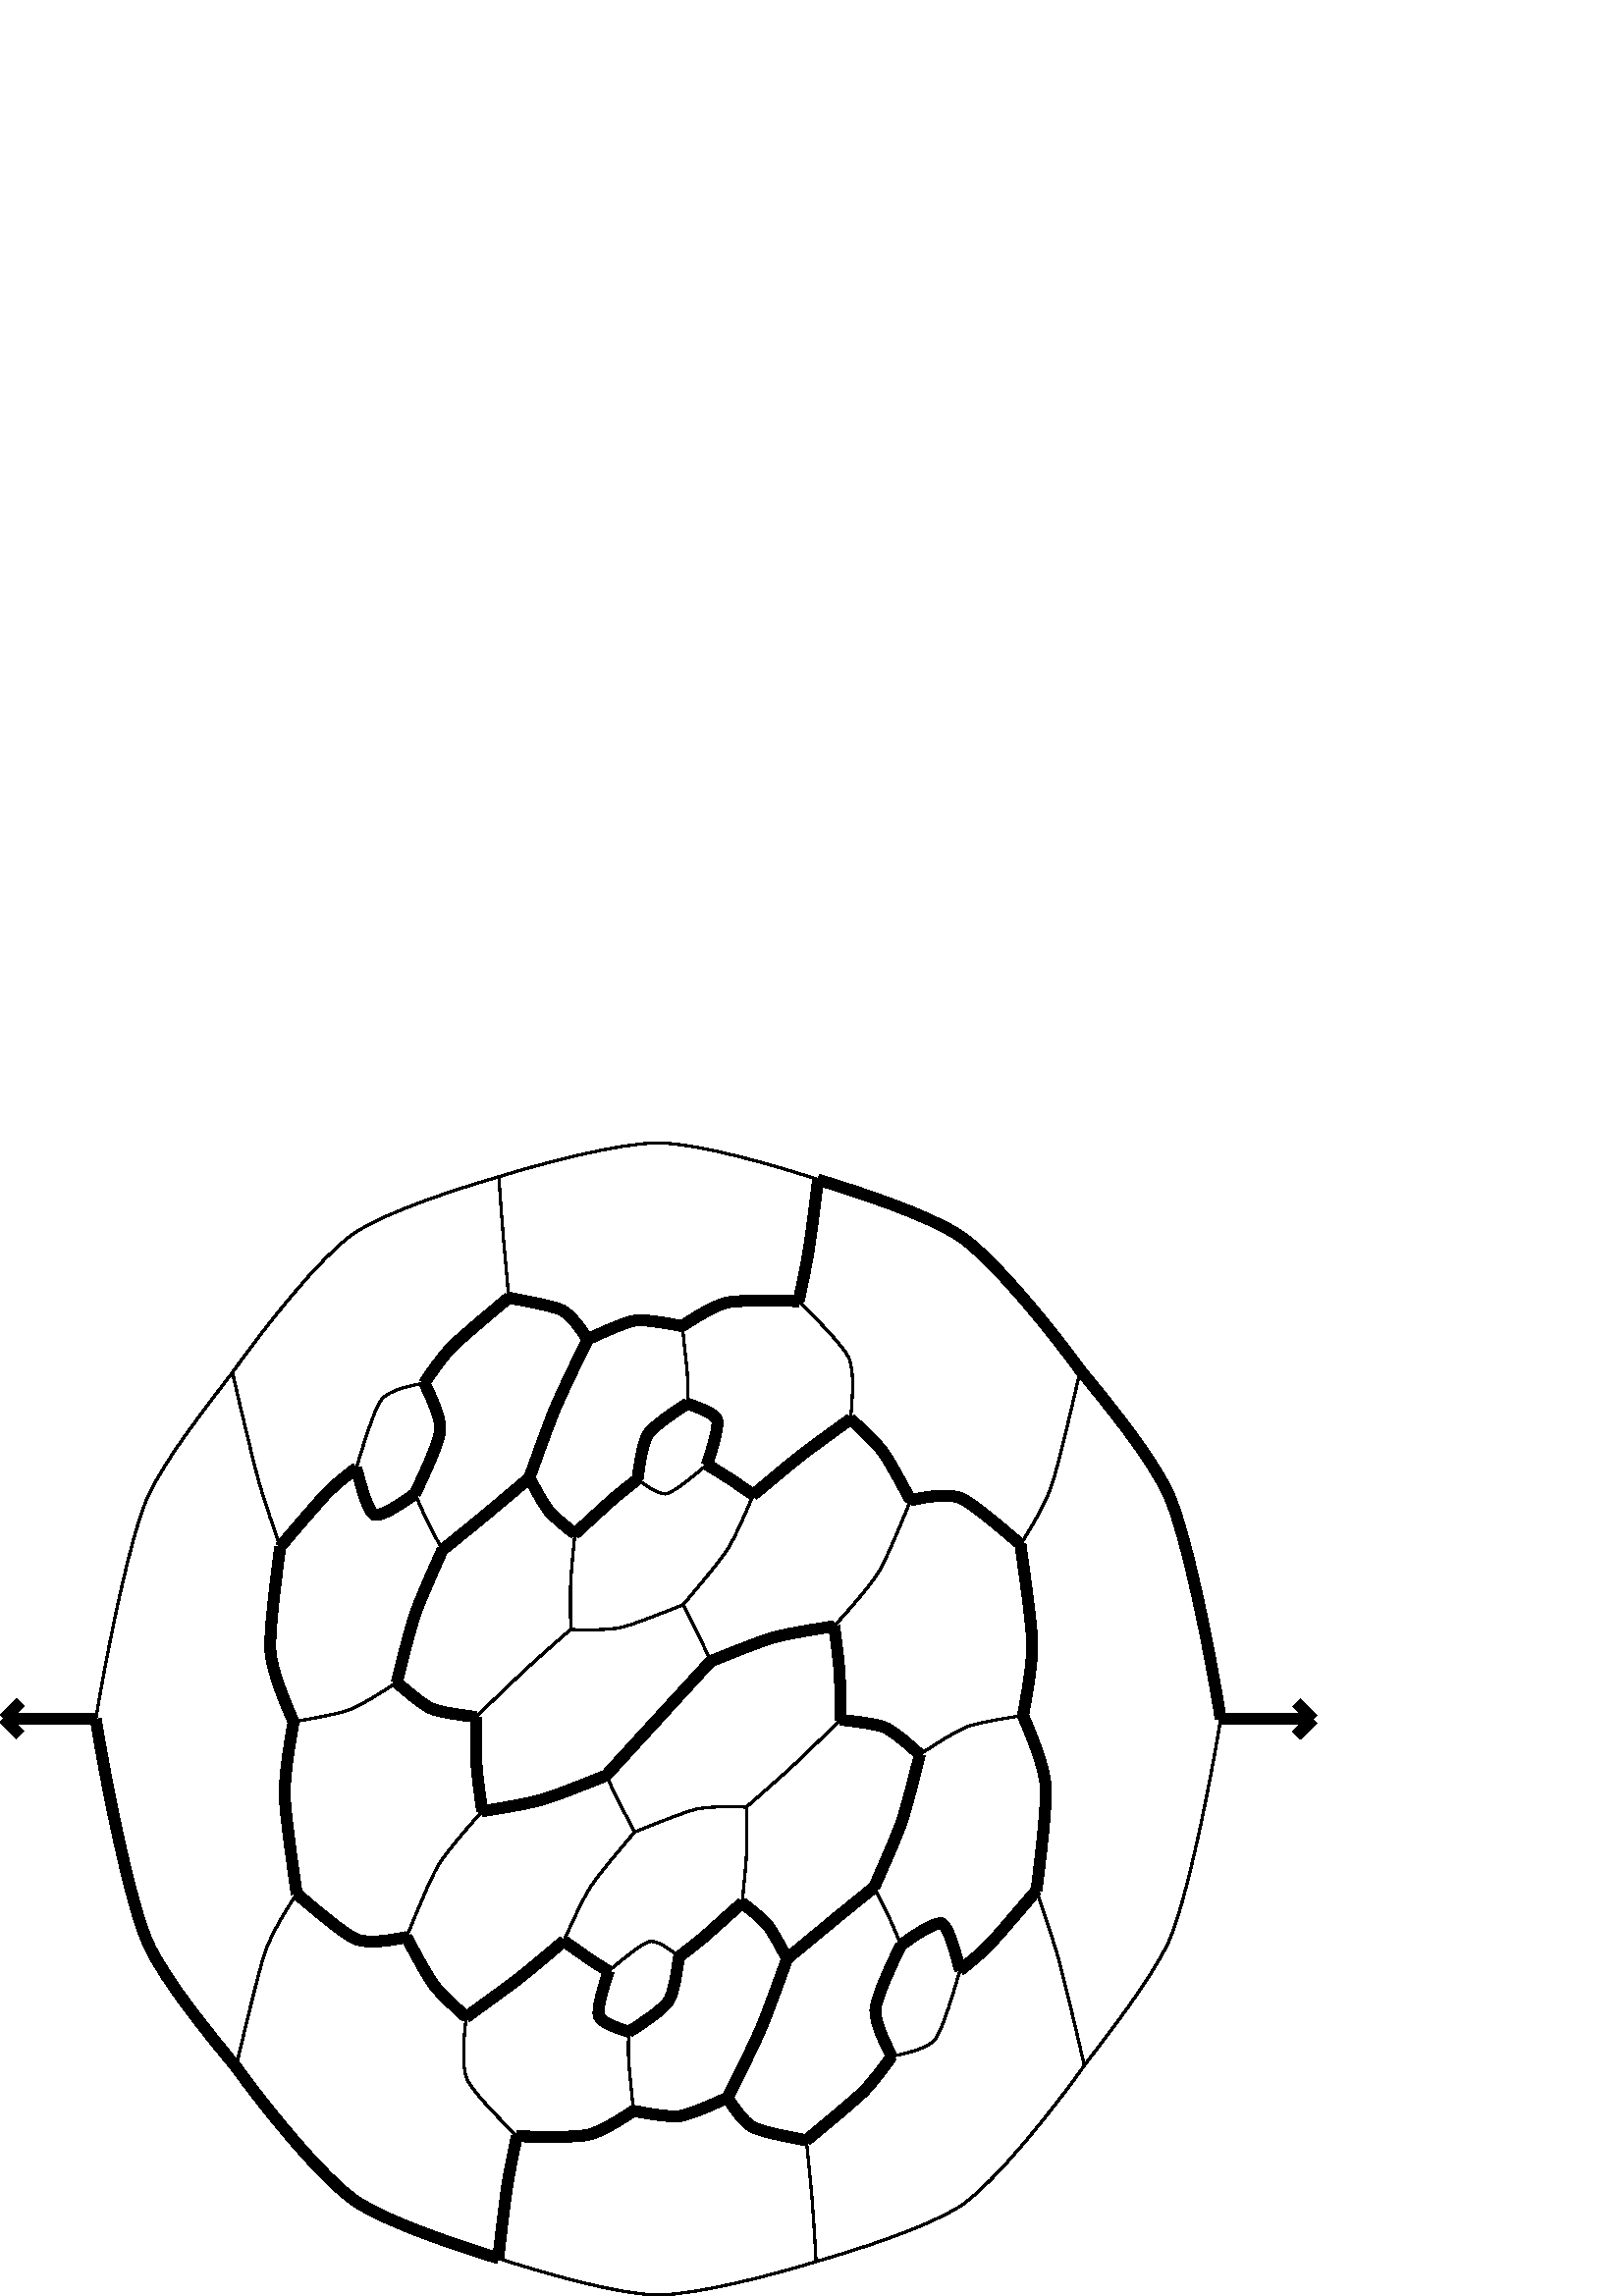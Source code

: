 %!PS-Adobe-3.0 EPSF-3.0
%%Pages: 1
%%DocumentData: Clean7Bit
%%LanguageLevel: 2
%%BoundingBox: 0 -1 483 424
%%EndComments
%%BeginProlog
save
50 dict begin
/q { gsave } bind def
/Q { grestore } bind def
/cm { 6 array astore concat } bind def
/w { setlinewidth } bind def
/J { setlinecap } bind def
/j { setlinejoin } bind def
/M { setmiterlimit } bind def
/d { setdash } bind def
/m { moveto } bind def
/l { lineto } bind def
/c { curveto } bind def
/h { closepath } bind def
/re { exch dup neg 3 1 roll 5 3 roll moveto 0 rlineto
      0 exch rlineto 0 rlineto closepath } bind def
/S { stroke } bind def
/f { fill } bind def
/f* { eofill } bind def
/n { newpath } bind def
/W { clip } bind def
/W* { eoclip } bind def
/BT { } bind def
/ET { } bind def
/pdfmark where { pop globaldict /?pdfmark /exec load put }
    { globaldict begin /?pdfmark /pop load def /pdfmark
    /cleartomark load def end } ifelse
/BDC { mark 3 1 roll /BDC pdfmark } bind def
/EMC { mark /EMC pdfmark } bind def
/cairo_store_point { /cairo_point_y exch def /cairo_point_x exch def } def
/Tj { show currentpoint cairo_store_point } bind def
/TJ {
  {
    dup
    type /stringtype eq
    { show } { -0.001 mul 0 cairo_font_matrix dtransform rmoveto } ifelse
  } forall
  currentpoint cairo_store_point
} bind def
/cairo_selectfont { cairo_font_matrix aload pop pop pop 0 0 6 array astore
    cairo_font exch selectfont cairo_point_x cairo_point_y moveto } bind def
/Tf { pop /cairo_font exch def /cairo_font_matrix where
      { pop cairo_selectfont } if } bind def
/Td { matrix translate cairo_font_matrix matrix concatmatrix dup
      /cairo_font_matrix exch def dup 4 get exch 5 get cairo_store_point
      /cairo_font where { pop cairo_selectfont } if } bind def
/Tm { 2 copy 8 2 roll 6 array astore /cairo_font_matrix exch def
      cairo_store_point /cairo_font where { pop cairo_selectfont } if } bind def
/g { setgray } bind def
/rg { setrgbcolor } bind def
/d1 { setcachedevice } bind def
%%EndProlog
%%BeginSetup
%%EndSetup
%%Page: 1 1
%%BeginPageSetup
%%PageBoundingBox: 0 -1 483 424
%%EndPageSetup
q 0 -1 483 425 rectclip q
0 g
447.57 211.695 m 481.422 211.535 l f
4 w
0 J
0 j
[] 0.0 d
4 M q 1 0 0 -1 0 423.285 cm
447.57 211.59 m 481.422 211.75 l S Q
481.422 211.535 m 475.41 205.578 l f
q 1 0 0 -1 0 423.285 cm
481.422 211.75 m 475.41 217.707 l S Q
481.422 211.535 m 475.469 217.547 l f
q 1 0 0 -1 0 423.285 cm
481.422 211.75 m 475.469 205.738 l S Q
35.121 211.512 m 1.422 211.715 l f
q 1 0 0 -1 0 423.285 cm
35.121 211.773 m 1.422 211.57 l S Q
1.422 211.715 m 7.418 217.637 l f
q 1 0 0 -1 0 423.285 cm
1.422 211.57 m 7.418 205.648 l S Q
1.422 211.715 m 7.344 205.723 l f
q 1 0 0 -1 0 423.285 cm
1.422 211.57 m 7.344 217.562 l S Q
0.8 w
q 1 0 0 -1 0 423.285 cm
130.648 119.688 m 132.934 112.066 137.102 98.055 139.949 94.477 c S Q
q 1 0 0 -1 0 423.285 cm
139.949 94.477 m 142.793 90.898 151.117 89.301 155.629 88.465 c S Q
4 w
q 1 0 0 -1 0 423.285 cm
130.648 119.688 m 128.078 121.602 123.125 125.441 119.906 128.781 c S Q
q 1 0 0 -1 0 423.285 cm
119.906 128.781 m 116.688 132.121 107.668 142.715 102.707 148.562 c S Q
q 1 0 0 -1 0 423.285 cm
130.648 119.688 m 132.148 125.406 134.824 135.723 137.293 136.742 c S Q
q 1 0 0 -1 0 423.285 cm
137.293 136.742 m 139.766 137.766 147.859 132.133 152.191 129.059 c S Q
q 1 0 0 -1 0 423.285 cm
155.629 88.465 m 157.781 93.039 161.793 101.18 161.391 105.805 c S Q
q 1 0 0 -1 0 423.285 cm
161.391 105.805 m 160.984 110.434 155.25 122.59 152.191 129.059 c S Q
q 1 0 0 -1 0 423.285 cm
155.629 88.465 m 157.836 85.004 162.316 78.523 165.934 74.957 c S Q
q 1 0 0 -1 0 423.285 cm
165.934 74.957 m 169.547 71.391 180.5 62.234 186.5 57.191 c S Q
0.8 w
q 1 0 0 -1 0 423.285 cm
102.707 148.562 m 100.781 142.902 97.051 132.156 94.988 124.887 c S Q
q 1 0 0 -1 0 423.285 cm
94.988 124.887 m 92.922 117.617 87.922 96.379 85.242 84.598 c S Q
4 w
q 1 0 0 -1 0 423.285 cm
102.707 148.562 m 101.363 159.414 98.66 179.375 99.16 186.801 c S Q
q 1 0 0 -1 0 423.285 cm
99.16 186.801 m 99.66 194.227 104.832 206.344 107.641 212.719 c S Q
0.8 w
q 1 0 0 -1 0 423.285 cm
152.191 129.059 m 153.23 131.547 155.125 135.914 156.262 138.277 c S Q
q 1 0 0 -1 0 423.285 cm
156.262 138.277 m 157.398 140.641 160.523 146.57 162.223 149.652 c S Q
4 w
q 1 0 0 -1 0 423.285 cm
186.5 57.191 m 192.266 58.305 202.711 60.098 206.07 61.793 c S Q
q 1 0 0 -1 0 423.285 cm
206.07 61.793 m 209.43 63.488 213.477 69.312 215.488 72.426 c S Q
0.8 w
q 1 0 0 -1 0 423.285 cm
186.5 57.191 m 186.141 52.602 185.367 43.777 184.879 38.676 c S Q
q 1 0 0 -1 0 423.285 cm
184.879 38.676 m 184.395 33.578 183.383 20.215 182.934 12.816 c S Q
q 1 0 0 -1 0 423.285 cm
85.242 84.598 m 96.273 68.887 117.738 41.641 129.891 33.496 c S Q
q 1 0 0 -1 0 423.285 cm
129.891 33.496 m 142.047 25.352 169.426 16.707 182.934 12.816 c S Q
q 1 0 0 -1 0 423.285 cm
85.242 84.598 m 77.125 95.258 60.715 115.906 54.262 130.031 c S Q
q 1 0 0 -1 0 423.285 cm
54.262 130.031 m 47.809 144.152 39.156 187.094 35.121 211.773 c S Q
4 w
q 1 0 0 -1 0 423.285 cm
107.641 212.719 m 106.41 219.539 104.238 232.176 104.406 239.453 c S Q
q 1 0 0 -1 0 423.285 cm
104.406 239.453 m 104.574 246.727 107.328 265.641 108.797 275.816 c S Q
0.8 w
q 1 0 0 -1 0 423.285 cm
107.641 212.719 m 113.277 211.711 123.66 209.922 128.004 208.324 c S Q
q 1 0 0 -1 0 423.285 cm
128.004 208.324 m 132.352 206.727 140.887 201.281 145.477 198.25 c S Q
4 w
q 1 0 0 -1 0 423.285 cm
162.223 149.652 m 159.387 156.027 154.133 167.656 152.219 173.23 c S Q
q 1 0 0 -1 0 423.285 cm
152.219 173.23 m 150.301 178.801 147.188 191.469 145.477 198.25 c S Q
q 1 0 0 -1 0 423.285 cm
162.223 149.652 m 166.855 145.957 175.332 139.031 178.992 135.988 c S Q
q 1 0 0 -1 0 423.285 cm
178.992 135.988 m 182.648 132.941 190.105 126.668 194.09 123.258 c S Q
q 1 0 0 -1 0 423.285 cm
215.488 72.426 m 212.148 79.281 205.992 91.969 203.551 97.805 c S Q
q 1 0 0 -1 0 423.285 cm
203.551 97.805 m 201.109 103.641 196.566 116.371 194.09 123.258 c S Q
q 1 0 0 -1 0 423.285 cm
215.488 72.426 m 220.344 70.172 229.188 66.016 233.188 65.535 c S Q
q 1 0 0 -1 0 423.285 cm
233.188 65.535 m 237.184 65.055 245.68 66.797 250.168 67.594 c S Q
0.8 w
q 1 0 0 -1 0 423.285 cm
182.934 12.816 m 197.805 8.141 227.121 0.297 241.551 0.402 c S Q
q 1 0 0 -1 0 423.285 cm
241.551 0.402 m 255.98 0.508 285.16 8.887 299.922 13.883 c S Q
4 w
q 1 0 0 -1 0 423.285 cm
35.121 211.773 m 39.156 236.727 47.852 280.133 54.461 294.352 c S Q
q 1 0 0 -1 0 423.285 cm
54.461 294.352 m 61.066 308.574 78.07 328.918 86.52 339.27 c S Q
0.8 w
q 1 0 0 -1 0 423.285 cm
108.797 275.816 m 105.582 280.672 99.68 289.902 97.168 297.285 c S Q
q 1 0 0 -1 0 423.285 cm
97.168 297.285 m 94.656 304.668 89.422 327.16 86.52 339.27 c S Q
4 w
q 1 0 0 -1 0 423.285 cm
108.797 275.816 m 114.844 280.848 125.883 290.422 130.492 292.379 c S Q
q 1 0 0 -1 0 423.285 cm
130.492 292.379 m 135.098 294.34 144.172 292.684 149.02 291.648 c S Q
q 1 0 0 -1 0 423.285 cm
145.477 198.25 m 148.82 201.145 154.887 206.414 158.219 207.848 c S Q
q 1 0 0 -1 0 423.285 cm
158.219 207.848 m 161.551 209.281 170 210.344 174.512 210.914 c S Q
q 1 0 0 -1 0 423.285 cm
194.09 123.258 m 195.93 126.668 199.336 132.965 201.223 135.312 c S Q
q 1 0 0 -1 0 423.285 cm
201.223 135.312 m 203.113 137.66 208.062 141.605 210.801 143.75 c S Q
0.8 w
q 1 0 0 -1 0 423.285 cm
250.168 67.594 m 250.711 72.598 251.734 81.691 251.996 84.965 c S Q
q 1 0 0 -1 0 423.285 cm
251.996 84.965 m 252.254 88.238 252.129 93.348 251.969 96 c S Q
4 w
q 1 0 0 -1 0 423.285 cm
250.168 67.594 m 254.301 64.824 261.883 59.895 266.816 58.91 c S Q
q 1 0 0 -1 0 423.285 cm
266.816 58.91 m 271.746 57.926 285.48 58.285 292.809 58.457 c S Q
q 1 0 0 -1 0 423.285 cm
299.922 13.883 m 299.031 21.512 297.215 35.582 296.371 40.68 c S Q
q 1 0 0 -1 0 423.285 cm
296.371 40.68 m 295.523 45.777 293.785 53.992 292.809 58.457 c S Q
q 1 0 0 -1 0 423.285 cm
299.922 13.883 m 313.359 17.965 339.969 26.551 351.891 34.5 c S Q
q 1 0 0 -1 0 423.285 cm
351.891 34.5 m 363.812 42.449 385.293 68.805 396.102 83.77 c S Q
q 1 0 0 -1 0 423.285 cm
447.57 211.59 m 443.617 186.668 434.926 143.262 428.332 129.02 c S Q
q 1 0 0 -1 0 423.285 cm
428.332 129.02 m 421.738 114.773 404.691 94.27 396.102 83.77 c S Q
0.8 w
q 1 0 0 -1 0 423.285 cm
447.57 211.59 m 443.613 236.207 434.926 279.258 428.496 293.316 c S Q
q 1 0 0 -1 0 423.285 cm
428.496 293.316 m 422.07 307.379 405.754 327.91 397.562 338.75 c S Q
4 w
q 1 0 0 -1 0 423.285 cm
86.52 339.27 m 97.406 354.379 118.695 380.703 130.68 388.656 c S Q
q 1 0 0 -1 0 423.285 cm
130.68 388.656 m 142.664 396.613 169.469 405.363 182.703 409.418 c S Q
q 1 0 0 -1 0 423.285 cm
149.02 291.648 m 151.676 296.652 156.613 305.922 159.129 309.27 c S Q
q 1 0 0 -1 0 423.285 cm
159.129 309.27 m 161.645 312.613 167.676 318.023 170.957 321.004 c S Q
0.8 w
q 1 0 0 -1 0 423.285 cm
149.02 291.648 m 152.066 284.348 157.445 270.902 160.574 265.582 c S Q
q 1 0 0 -1 0 423.285 cm
160.574 265.582 m 163.707 260.262 172.23 250.625 176.816 245.484 c S Q
4 w
q 1 0 0 -1 0 423.285 cm
174.512 210.914 m 174.516 215.738 174.5 224.523 174.738 228.484 c S Q
q 1 0 0 -1 0 423.285 cm
174.738 228.484 m 174.98 232.445 176.145 240.945 176.816 245.484 c S Q
0.8 w
q 1 0 0 -1 0 423.285 cm
174.512 210.914 m 179.488 206.121 188.773 197.188 192.738 193.492 c S Q
q 1 0 0 -1 0 423.285 cm
192.738 193.492 m 196.699 189.801 204.777 182.699 209.242 178.844 c S Q
q 1 0 0 -1 0 423.285 cm
210.801 143.75 m 210.332 148.527 209.414 157.66 209.238 161.695 c S Q
q 1 0 0 -1 0 423.285 cm
209.238 161.695 m 209.066 165.734 209.207 174.148 209.242 178.844 c S Q
4 w
q 1 0 0 -1 0 423.285 cm
210.801 143.75 m 214.703 140.18 221.801 133.605 224.441 131.293 c S Q
q 1 0 0 -1 0 423.285 cm
224.441 131.293 m 227.086 128.98 231.461 125.551 233.754 123.738 c S Q
q 1 0 0 -1 0 423.285 cm
251.969 96 m 247.664 98.859 239.727 104.047 237.641 107.207 c S Q
q 1 0 0 -1 0 423.285 cm
237.641 107.207 m 235.555 110.367 234.391 119.047 233.754 123.738 c S Q
q 1 0 0 -1 0 423.285 cm
251.969 96 m 255.59 97.305 262.125 99.5 262.922 102.07 c S Q
q 1 0 0 -1 0 423.285 cm
262.922 102.07 m 263.719 104.641 260.793 113.637 259.191 118.387 c S Q
0.8 w
q 1 0 0 -1 0 423.285 cm
292.809 58.457 m 298.336 63.969 308.898 74.285 311.191 79.215 c S Q
q 1 0 0 -1 0 423.285 cm
311.191 79.215 m 313.48 84.145 312.441 95.445 311.852 101.684 c S Q
q 1 0 0 -1 0 423.285 cm
396.102 83.77 m 393.285 96.016 388.121 118.477 385.617 125.922 c S Q
q 1 0 0 -1 0 423.285 cm
385.617 125.922 m 383.109 133.367 377.301 142.82 374.16 147.605 c S Q
q 1 0 0 -1 0 423.285 cm
397.562 338.75 m 394.902 327.086 389.852 305.789 387.777 298.531 c S Q
q 1 0 0 -1 0 423.285 cm
387.777 298.531 m 385.703 291.273 381.996 280.453 380.047 274.523 c S Q
q 1 0 0 -1 0 423.285 cm
397.562 338.75 m 386.5 354.461 364.691 381.859 352.477 390.023 c S Q
q 1 0 0 -1 0 423.285 cm
352.477 390.023 m 340.262 398.188 312.895 406.738 299.207 410.652 c S Q
q 1 0 0 -1 0 423.285 cm
182.703 409.418 m 197.609 414.441 226.664 422.797 241.012 422.883 c S Q
q 1 0 0 -1 0 423.285 cm
241.012 422.883 m 255.359 422.973 284.555 415.23 299.207 410.652 c S Q
4 w
q 1 0 0 -1 0 423.285 cm
182.703 409.418 m 183.562 401.742 185.199 387.832 186.008 382.672 c S Q
q 1 0 0 -1 0 423.285 cm
186.008 382.672 m 186.812 377.516 188.578 369.066 189.508 364.695 c S Q
0.8 w
q 1 0 0 -1 0 423.285 cm
170.957 321.004 m 170.223 327.105 169.02 338.621 171.211 343.641 c S Q
q 1 0 0 -1 0 423.285 cm
171.211 343.641 m 173.398 348.656 183.875 358.988 189.508 364.695 c S Q
4 w
q 1 0 0 -1 0 423.285 cm
170.957 321.004 m 176.195 317.145 185.996 310.086 190.094 306.926 c S Q
q 1 0 0 -1 0 423.285 cm
190.094 306.926 m 194.191 303.762 202.277 296.879 206.723 293.117 c S Q
q 1 0 0 -1 0 423.285 cm
176.816 245.484 m 182.891 244.531 193.797 242.715 198.98 241.18 c S Q
q 1 0 0 -1 0 423.285 cm
198.98 241.18 m 204.168 239.645 215.977 234.91 222.246 232.379 c S Q
0.8 w
q 1 0 0 -1 0 423.285 cm
209.242 178.844 m 214.039 178.996 223.055 179.16 227.758 178.09 c S Q
q 1 0 0 -1 0 423.285 cm
227.758 178.09 m 232.461 177.016 244.062 172.312 250.473 169.766 c S Q
q 1 0 0 -1 0 423.285 cm
233.754 123.738 m 236.609 125.875 241.562 129.656 244.449 129.016 c S Q
q 1 0 0 -1 0 423.285 cm
244.449 129.016 m 247.336 128.371 255.102 121.914 259.191 118.387 c S Q
4 w
q 1 0 0 -1 0 423.285 cm
259.191 118.387 m 260.996 119.422 264.059 121.301 265.984 122.535 c S Q
q 1 0 0 -1 0 423.285 cm
265.984 122.535 m 267.906 123.773 273.336 127.426 276.176 129.445 c S Q
q 1 0 0 -1 0 423.285 cm
311.852 101.684 m 306.625 105.465 296.926 112.473 292.875 115.664 c S Q
q 1 0 0 -1 0 423.285 cm
292.875 115.664 m 288.828 118.855 280.695 125.73 276.176 129.445 c S Q
q 1 0 0 -1 0 423.285 cm
311.852 101.684 m 315.113 104.641 321.234 110.312 323.734 113.746 c S Q
q 1 0 0 -1 0 423.285 cm
323.734 113.746 m 326.234 117.18 331.125 126.387 333.871 131.449 c S Q
q 1 0 0 -1 0 423.285 cm
374.16 147.605 m 368.078 142.477 357.008 132.781 352.375 130.742 c S Q
q 1 0 0 -1 0 423.285 cm
352.375 130.742 m 347.742 128.707 338.668 130.324 333.871 131.449 c S Q
q 1 0 0 -1 0 423.285 cm
374.16 147.605 m 375.547 157.879 378.293 176.637 378.473 183.871 c S Q
q 1 0 0 -1 0 423.285 cm
378.473 183.871 m 378.652 191.105 376.359 203.73 375.07 210.375 c S Q
q 1 0 0 -1 0 423.285 cm
380.047 274.523 m 381.359 263.77 383.902 243.582 383.391 236.168 c S Q
q 1 0 0 -1 0 423.285 cm
383.391 236.168 m 382.883 228.75 377.855 216.863 375.07 210.375 c S Q
q 1 0 0 -1 0 423.285 cm
380.047 274.523 m 375.133 280.305 366.102 290.91 362.828 294.359 c S Q
q 1 0 0 -1 0 423.285 cm
362.828 294.359 m 359.555 297.812 354.562 301.832 351.996 303.766 c S Q
0.8 w
q 1 0 0 -1 0 423.285 cm
299.207 410.652 m 298.844 403.188 297.973 389.68 297.48 384.57 c S Q
q 1 0 0 -1 0 423.285 cm
297.48 384.57 m 296.992 379.457 296.102 370.738 295.68 366.199 c S Q
4 w
q 1 0 0 -1 0 423.285 cm
189.508 364.695 m 196.902 364.883 210.512 365.215 215.414 364.199 c S Q
q 1 0 0 -1 0 423.285 cm
215.414 364.199 m 220.316 363.188 228.082 358.203 232.258 355.387 c S Q
q 1 0 0 -1 0 423.285 cm
206.723 293.117 m 209.578 295.109 214.688 298.719 216.57 300 c S Q
q 1 0 0 -1 0 423.285 cm
216.57 300 m 218.453 301.281 221.547 303.184 223.133 304.137 c S Q
0.8 w
q 1 0 0 -1 0 423.285 cm
206.723 293.117 m 209.102 287.723 213.641 277.648 216.633 273.082 c S Q
q 1 0 0 -1 0 423.285 cm
216.633 273.082 m 219.621 268.516 228.062 258.602 232.688 253.145 c S Q
q 1 0 0 -1 0 423.285 cm
222.246 232.379 m 223.684 235.457 226.336 240.891 227.551 243.273 c S Q
q 1 0 0 -1 0 423.285 cm
227.551 243.273 m 228.77 245.652 231.34 250.602 232.688 253.145 c S Q
4 w
q 1 0 0 -1 0 423.285 cm
222.246 232.379 m 227.441 226.668 236.922 216.305 241.316 211.5 c S Q
q 1 0 0 -1 0 423.285 cm
241.316 211.5 m 245.711 206.699 255.387 196.129 260.566 190.512 c S Q
0.8 w
q 1 0 0 -1 0 423.285 cm
250.473 169.766 m 251.816 172.309 254.297 177.109 255.461 179.488 c S Q
q 1 0 0 -1 0 423.285 cm
255.461 179.488 m 256.625 181.871 259.191 187.441 260.566 190.512 c S Q
q 1 0 0 -1 0 423.285 cm
250.473 169.766 m 255.105 164.238 263.691 154.184 266.672 149.562 c S Q
q 1 0 0 -1 0 423.285 cm
266.672 149.562 m 269.652 144.941 273.914 134.836 276.176 129.445 c S Q
q 1 0 0 -1 0 423.285 cm
333.871 131.449 m 330.879 138.758 325.379 152.391 322.211 157.688 c S Q
q 1 0 0 -1 0 423.285 cm
322.211 157.688 m 319.039 162.984 310.527 172.449 305.852 177.648 c S Q
q 1 0 0 -1 0 423.285 cm
375.07 210.375 m 369.445 211.254 359.078 212.891 354.73 214.488 c S Q
q 1 0 0 -1 0 423.285 cm
354.73 214.488 m 350.379 216.09 341.855 221.617 337.285 224.703 c S Q
4 w
q 1 0 0 -1 0 423.285 cm
351.996 303.766 m 350.488 298.117 347.883 287.762 345.387 286.754 c S Q
q 1 0 0 -1 0 423.285 cm
345.387 286.754 m 342.891 285.75 334.652 291.523 330.312 294.602 c S Q
0.8 w
q 1 0 0 -1 0 423.285 cm
351.996 303.766 m 349.746 311.422 345.723 325.535 342.816 329.164 c S Q
q 1 0 0 -1 0 423.285 cm
342.816 329.164 m 339.914 332.793 331.395 334.48 326.918 335.367 c S Q
4 w
q 1 0 0 -1 0 423.285 cm
295.68 366.199 m 301.672 361.211 312.691 352.094 316.32 348.586 c S Q
q 1 0 0 -1 0 423.285 cm
316.32 348.586 m 319.949 345.078 324.543 338.777 326.918 335.367 c S Q
q 1 0 0 -1 0 423.285 cm
295.68 366.199 m 289.91 365.078 279.426 363.148 276.059 361.379 c S Q
q 1 0 0 -1 0 423.285 cm
276.059 361.379 m 272.688 359.609 268.715 353.727 266.766 350.57 c S Q
q 1 0 0 -1 0 423.285 cm
232.258 355.387 m 236.785 356.191 245.246 357.809 249.203 357.277 c S Q
q 1 0 0 -1 0 423.285 cm
249.203 357.277 m 253.164 356.75 261.953 352.723 266.766 350.57 c S Q
0.8 w
q 1 0 0 -1 0 423.285 cm
232.258 355.387 m 231.762 350.344 230.793 340.914 230.543 337.602 c S Q
q 1 0 0 -1 0 423.285 cm
230.543 337.602 m 230.297 334.289 230.414 329.234 230.555 326.426 c S Q
4 w
q 1 0 0 -1 0 423.285 cm
223.133 304.137 m 221.59 309.055 218.699 317.992 219.578 320.535 c S Q
q 1 0 0 -1 0 423.285 cm
219.578 320.535 m 220.457 323.078 227.059 325.281 230.555 326.426 c S Q
0.8 w
q 1 0 0 -1 0 423.285 cm
223.133 304.137 m 227.422 300.555 235.254 293.957 238.188 293.32 c S Q
q 1 0 0 -1 0 423.285 cm
238.188 293.32 m 241.121 292.684 246.203 296.621 248.969 298.816 c S Q
q 1 0 0 -1 0 423.285 cm
232.688 253.145 m 238.887 250.672 250.527 245.883 255.211 244.758 c S Q
q 1 0 0 -1 0 423.285 cm
255.211 244.758 m 259.891 243.637 268.738 243.852 273.652 243.992 c S Q
4 w
q 1 0 0 -1 0 423.285 cm
260.566 190.512 m 266.969 187.922 278.629 183.207 283.809 181.742 c S Q
q 1 0 0 -1 0 423.285 cm
283.809 181.742 m 288.988 180.277 299.973 178.562 305.852 177.648 c S Q
q 1 0 0 -1 0 423.285 cm
305.852 177.648 m 306.48 182.199 307.566 190.625 307.824 194.594 c S Q
q 1 0 0 -1 0 423.285 cm
307.824 194.594 m 308.086 198.562 308.215 207.285 308.285 211.949 c S Q
q 1 0 0 -1 0 423.285 cm
337.285 224.703 m 334.039 221.797 327.965 216.348 324.645 214.883 c S Q
q 1 0 0 -1 0 423.285 cm
324.645 214.883 m 321.328 213.414 312.906 212.488 308.285 211.949 c S Q
q 1 0 0 -1 0 423.285 cm
337.285 224.703 m 335.555 231.555 332.469 244 330.539 249.57 c S Q
q 1 0 0 -1 0 423.285 cm
330.539 249.57 m 328.605 255.137 323.289 267.047 320.488 273.414 c S Q
0.8 w
q 1 0 0 -1 0 423.285 cm
330.312 294.602 m 329.316 292.117 327.535 287.742 326.395 285.316 c S Q
q 1 0 0 -1 0 423.285 cm
326.395 285.316 m 325.258 282.891 322.125 276.672 320.488 273.414 c S Q
4 w
q 1 0 0 -1 0 423.285 cm
330.312 294.602 m 327.184 301.188 321.379 313.426 320.992 318.105 c S Q
q 1 0 0 -1 0 423.285 cm
320.992 318.105 m 320.602 322.789 324.711 330.934 326.918 335.367 c S Q
q 1 0 0 -1 0 423.285 cm
266.766 350.57 m 270.246 343.656 276.57 330.93 279.051 325.09 c S Q
q 1 0 0 -1 0 423.285 cm
279.051 325.09 m 281.527 319.246 286.133 306.449 288.621 299.52 c S Q
q 1 0 0 -1 0 423.285 cm
230.555 326.426 m 234.855 323.676 242.945 318.41 245.062 315.211 c S Q
q 1 0 0 -1 0 423.285 cm
245.062 315.211 m 247.18 312.016 248.301 303.477 248.969 298.816 c S Q
q 1 0 0 -1 0 423.285 cm
248.969 298.816 m 251.273 297.102 255.711 293.746 258.359 291.43 c S Q
q 1 0 0 -1 0 423.285 cm
258.359 291.43 m 261.008 289.117 268.137 282.637 272.102 279.133 c S Q
0.8 w
q 1 0 0 -1 0 423.285 cm
273.652 243.992 m 273.711 248.605 273.871 257.137 273.703 261.148 c S Q
q 1 0 0 -1 0 423.285 cm
273.703 261.148 m 273.531 265.16 272.594 274.199 272.102 279.133 c S Q
q 1 0 0 -1 0 423.285 cm
273.652 243.992 m 277.953 240.203 286.145 233.059 290.125 229.375 c S Q
q 1 0 0 -1 0 423.285 cm
290.125 229.375 m 294.102 225.695 303.227 216.816 308.285 211.949 c S Q
4 w
q 1 0 0 -1 0 423.285 cm
320.488 273.414 m 315.797 277.172 307.254 284.121 303.602 287.152 c S Q
q 1 0 0 -1 0 423.285 cm
303.602 287.152 m 299.945 290.184 292.555 296.293 288.621 299.52 c S Q
q 1 0 0 -1 0 423.285 cm
288.621 299.52 m 286.758 296.156 283.473 289.91 281.598 287.5 c S Q
q 1 0 0 -1 0 423.285 cm
281.598 287.5 m 279.727 285.094 274.754 281.148 272.102 279.133 c S Q
Q Q
showpage
%%Trailer
end restore
%%EOF
